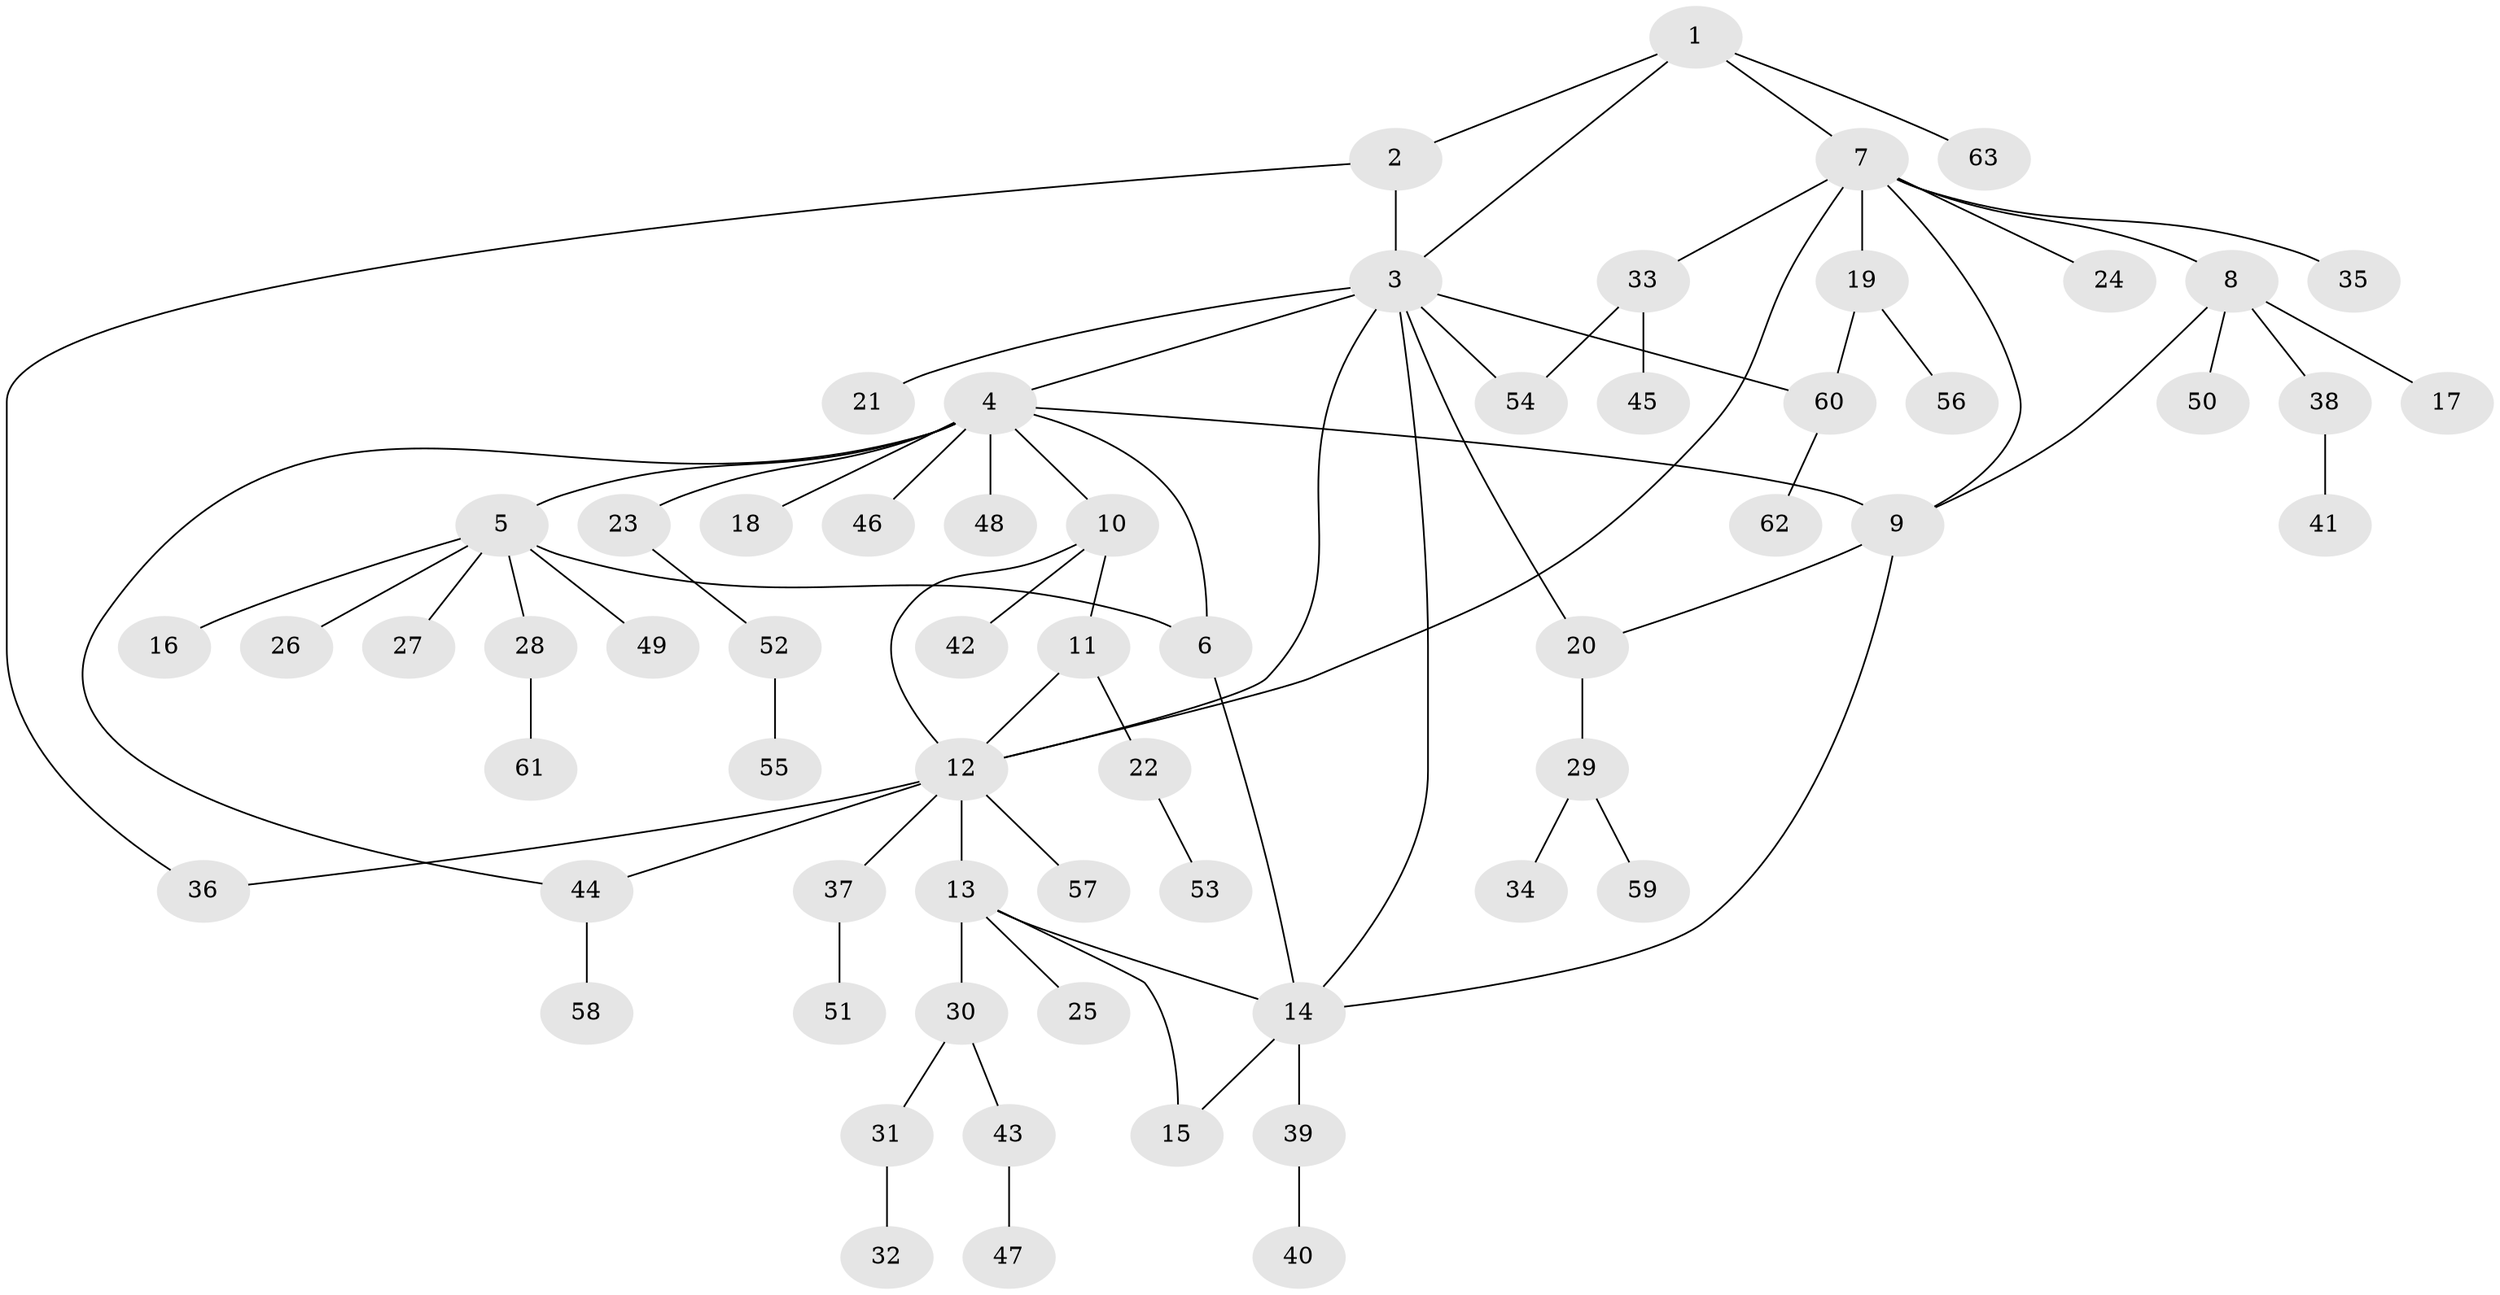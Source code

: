 // Generated by graph-tools (version 1.1) at 2025/11/02/27/25 16:11:36]
// undirected, 63 vertices, 78 edges
graph export_dot {
graph [start="1"]
  node [color=gray90,style=filled];
  1;
  2;
  3;
  4;
  5;
  6;
  7;
  8;
  9;
  10;
  11;
  12;
  13;
  14;
  15;
  16;
  17;
  18;
  19;
  20;
  21;
  22;
  23;
  24;
  25;
  26;
  27;
  28;
  29;
  30;
  31;
  32;
  33;
  34;
  35;
  36;
  37;
  38;
  39;
  40;
  41;
  42;
  43;
  44;
  45;
  46;
  47;
  48;
  49;
  50;
  51;
  52;
  53;
  54;
  55;
  56;
  57;
  58;
  59;
  60;
  61;
  62;
  63;
  1 -- 2;
  1 -- 3;
  1 -- 7;
  1 -- 63;
  2 -- 3;
  2 -- 36;
  3 -- 4;
  3 -- 12;
  3 -- 14;
  3 -- 20;
  3 -- 21;
  3 -- 54;
  3 -- 60;
  4 -- 5;
  4 -- 6;
  4 -- 9;
  4 -- 10;
  4 -- 18;
  4 -- 23;
  4 -- 44;
  4 -- 46;
  4 -- 48;
  5 -- 6;
  5 -- 16;
  5 -- 26;
  5 -- 27;
  5 -- 28;
  5 -- 49;
  6 -- 14;
  7 -- 8;
  7 -- 9;
  7 -- 12;
  7 -- 19;
  7 -- 24;
  7 -- 33;
  7 -- 35;
  8 -- 9;
  8 -- 17;
  8 -- 38;
  8 -- 50;
  9 -- 14;
  9 -- 20;
  10 -- 11;
  10 -- 12;
  10 -- 42;
  11 -- 12;
  11 -- 22;
  12 -- 13;
  12 -- 36;
  12 -- 37;
  12 -- 44;
  12 -- 57;
  13 -- 14;
  13 -- 15;
  13 -- 25;
  13 -- 30;
  14 -- 15;
  14 -- 39;
  19 -- 56;
  19 -- 60;
  20 -- 29;
  22 -- 53;
  23 -- 52;
  28 -- 61;
  29 -- 34;
  29 -- 59;
  30 -- 31;
  30 -- 43;
  31 -- 32;
  33 -- 45;
  33 -- 54;
  37 -- 51;
  38 -- 41;
  39 -- 40;
  43 -- 47;
  44 -- 58;
  52 -- 55;
  60 -- 62;
}
